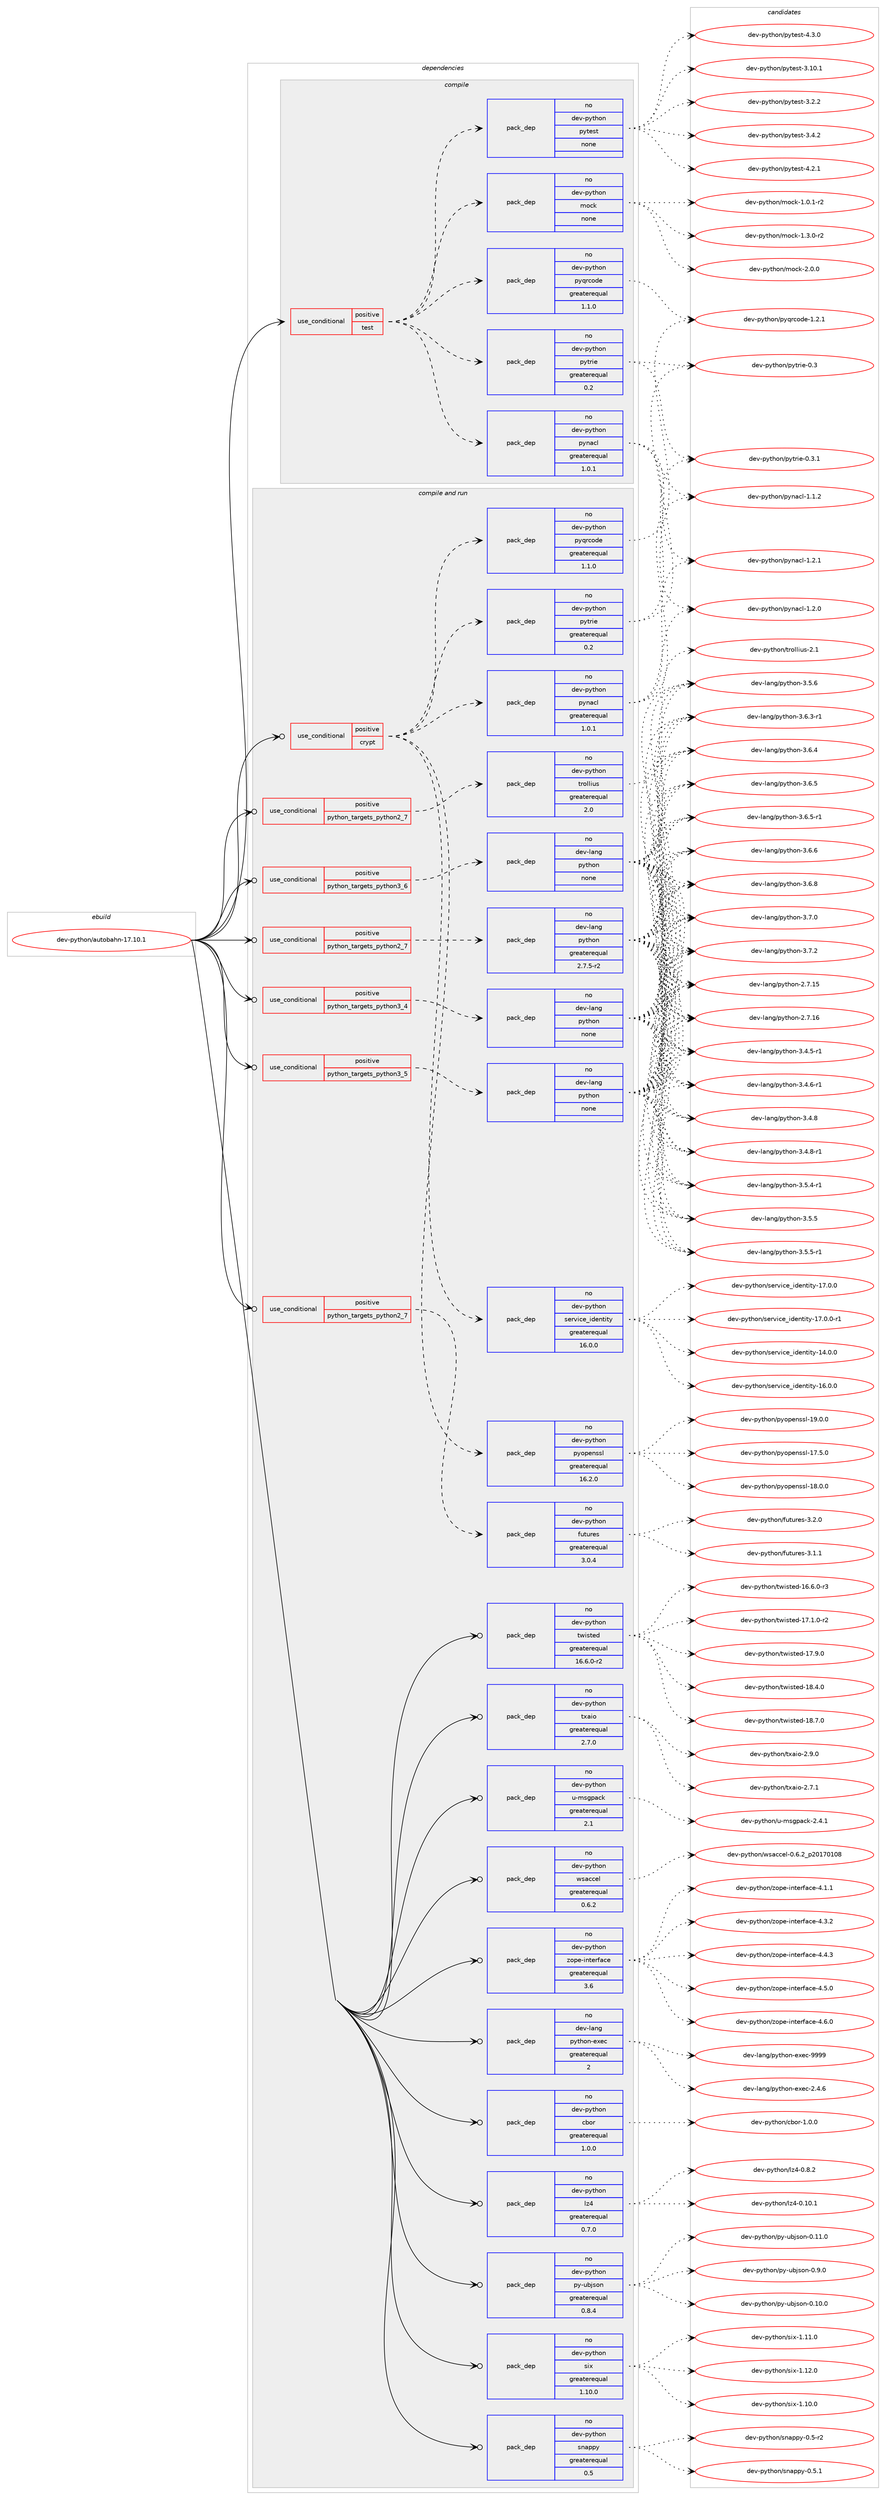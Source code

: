 digraph prolog {

# *************
# Graph options
# *************

newrank=true;
concentrate=true;
compound=true;
graph [rankdir=LR,fontname=Helvetica,fontsize=10,ranksep=1.5];#, ranksep=2.5, nodesep=0.2];
edge  [arrowhead=vee];
node  [fontname=Helvetica,fontsize=10];

# **********
# The ebuild
# **********

subgraph cluster_leftcol {
color=gray;
rank=same;
label=<<i>ebuild</i>>;
id [label="dev-python/autobahn-17.10.1", color=red, width=4, href="../dev-python/autobahn-17.10.1.svg"];
}

# ****************
# The dependencies
# ****************

subgraph cluster_midcol {
color=gray;
label=<<i>dependencies</i>>;
subgraph cluster_compile {
fillcolor="#eeeeee";
style=filled;
label=<<i>compile</i>>;
subgraph cond371247 {
dependency1399685 [label=<<TABLE BORDER="0" CELLBORDER="1" CELLSPACING="0" CELLPADDING="4"><TR><TD ROWSPAN="3" CELLPADDING="10">use_conditional</TD></TR><TR><TD>positive</TD></TR><TR><TD>test</TD></TR></TABLE>>, shape=none, color=red];
subgraph pack1005212 {
dependency1399686 [label=<<TABLE BORDER="0" CELLBORDER="1" CELLSPACING="0" CELLPADDING="4" WIDTH="220"><TR><TD ROWSPAN="6" CELLPADDING="30">pack_dep</TD></TR><TR><TD WIDTH="110">no</TD></TR><TR><TD>dev-python</TD></TR><TR><TD>mock</TD></TR><TR><TD>none</TD></TR><TR><TD></TD></TR></TABLE>>, shape=none, color=blue];
}
dependency1399685:e -> dependency1399686:w [weight=20,style="dashed",arrowhead="vee"];
subgraph pack1005213 {
dependency1399687 [label=<<TABLE BORDER="0" CELLBORDER="1" CELLSPACING="0" CELLPADDING="4" WIDTH="220"><TR><TD ROWSPAN="6" CELLPADDING="30">pack_dep</TD></TR><TR><TD WIDTH="110">no</TD></TR><TR><TD>dev-python</TD></TR><TR><TD>pytest</TD></TR><TR><TD>none</TD></TR><TR><TD></TD></TR></TABLE>>, shape=none, color=blue];
}
dependency1399685:e -> dependency1399687:w [weight=20,style="dashed",arrowhead="vee"];
subgraph pack1005214 {
dependency1399688 [label=<<TABLE BORDER="0" CELLBORDER="1" CELLSPACING="0" CELLPADDING="4" WIDTH="220"><TR><TD ROWSPAN="6" CELLPADDING="30">pack_dep</TD></TR><TR><TD WIDTH="110">no</TD></TR><TR><TD>dev-python</TD></TR><TR><TD>pynacl</TD></TR><TR><TD>greaterequal</TD></TR><TR><TD>1.0.1</TD></TR></TABLE>>, shape=none, color=blue];
}
dependency1399685:e -> dependency1399688:w [weight=20,style="dashed",arrowhead="vee"];
subgraph pack1005215 {
dependency1399689 [label=<<TABLE BORDER="0" CELLBORDER="1" CELLSPACING="0" CELLPADDING="4" WIDTH="220"><TR><TD ROWSPAN="6" CELLPADDING="30">pack_dep</TD></TR><TR><TD WIDTH="110">no</TD></TR><TR><TD>dev-python</TD></TR><TR><TD>pytrie</TD></TR><TR><TD>greaterequal</TD></TR><TR><TD>0.2</TD></TR></TABLE>>, shape=none, color=blue];
}
dependency1399685:e -> dependency1399689:w [weight=20,style="dashed",arrowhead="vee"];
subgraph pack1005216 {
dependency1399690 [label=<<TABLE BORDER="0" CELLBORDER="1" CELLSPACING="0" CELLPADDING="4" WIDTH="220"><TR><TD ROWSPAN="6" CELLPADDING="30">pack_dep</TD></TR><TR><TD WIDTH="110">no</TD></TR><TR><TD>dev-python</TD></TR><TR><TD>pyqrcode</TD></TR><TR><TD>greaterequal</TD></TR><TR><TD>1.1.0</TD></TR></TABLE>>, shape=none, color=blue];
}
dependency1399685:e -> dependency1399690:w [weight=20,style="dashed",arrowhead="vee"];
}
id:e -> dependency1399685:w [weight=20,style="solid",arrowhead="vee"];
}
subgraph cluster_compileandrun {
fillcolor="#eeeeee";
style=filled;
label=<<i>compile and run</i>>;
subgraph cond371248 {
dependency1399691 [label=<<TABLE BORDER="0" CELLBORDER="1" CELLSPACING="0" CELLPADDING="4"><TR><TD ROWSPAN="3" CELLPADDING="10">use_conditional</TD></TR><TR><TD>positive</TD></TR><TR><TD>crypt</TD></TR></TABLE>>, shape=none, color=red];
subgraph pack1005217 {
dependency1399692 [label=<<TABLE BORDER="0" CELLBORDER="1" CELLSPACING="0" CELLPADDING="4" WIDTH="220"><TR><TD ROWSPAN="6" CELLPADDING="30">pack_dep</TD></TR><TR><TD WIDTH="110">no</TD></TR><TR><TD>dev-python</TD></TR><TR><TD>pyopenssl</TD></TR><TR><TD>greaterequal</TD></TR><TR><TD>16.2.0</TD></TR></TABLE>>, shape=none, color=blue];
}
dependency1399691:e -> dependency1399692:w [weight=20,style="dashed",arrowhead="vee"];
subgraph pack1005218 {
dependency1399693 [label=<<TABLE BORDER="0" CELLBORDER="1" CELLSPACING="0" CELLPADDING="4" WIDTH="220"><TR><TD ROWSPAN="6" CELLPADDING="30">pack_dep</TD></TR><TR><TD WIDTH="110">no</TD></TR><TR><TD>dev-python</TD></TR><TR><TD>pynacl</TD></TR><TR><TD>greaterequal</TD></TR><TR><TD>1.0.1</TD></TR></TABLE>>, shape=none, color=blue];
}
dependency1399691:e -> dependency1399693:w [weight=20,style="dashed",arrowhead="vee"];
subgraph pack1005219 {
dependency1399694 [label=<<TABLE BORDER="0" CELLBORDER="1" CELLSPACING="0" CELLPADDING="4" WIDTH="220"><TR><TD ROWSPAN="6" CELLPADDING="30">pack_dep</TD></TR><TR><TD WIDTH="110">no</TD></TR><TR><TD>dev-python</TD></TR><TR><TD>pytrie</TD></TR><TR><TD>greaterequal</TD></TR><TR><TD>0.2</TD></TR></TABLE>>, shape=none, color=blue];
}
dependency1399691:e -> dependency1399694:w [weight=20,style="dashed",arrowhead="vee"];
subgraph pack1005220 {
dependency1399695 [label=<<TABLE BORDER="0" CELLBORDER="1" CELLSPACING="0" CELLPADDING="4" WIDTH="220"><TR><TD ROWSPAN="6" CELLPADDING="30">pack_dep</TD></TR><TR><TD WIDTH="110">no</TD></TR><TR><TD>dev-python</TD></TR><TR><TD>pyqrcode</TD></TR><TR><TD>greaterequal</TD></TR><TR><TD>1.1.0</TD></TR></TABLE>>, shape=none, color=blue];
}
dependency1399691:e -> dependency1399695:w [weight=20,style="dashed",arrowhead="vee"];
subgraph pack1005221 {
dependency1399696 [label=<<TABLE BORDER="0" CELLBORDER="1" CELLSPACING="0" CELLPADDING="4" WIDTH="220"><TR><TD ROWSPAN="6" CELLPADDING="30">pack_dep</TD></TR><TR><TD WIDTH="110">no</TD></TR><TR><TD>dev-python</TD></TR><TR><TD>service_identity</TD></TR><TR><TD>greaterequal</TD></TR><TR><TD>16.0.0</TD></TR></TABLE>>, shape=none, color=blue];
}
dependency1399691:e -> dependency1399696:w [weight=20,style="dashed",arrowhead="vee"];
}
id:e -> dependency1399691:w [weight=20,style="solid",arrowhead="odotvee"];
subgraph cond371249 {
dependency1399697 [label=<<TABLE BORDER="0" CELLBORDER="1" CELLSPACING="0" CELLPADDING="4"><TR><TD ROWSPAN="3" CELLPADDING="10">use_conditional</TD></TR><TR><TD>positive</TD></TR><TR><TD>python_targets_python2_7</TD></TR></TABLE>>, shape=none, color=red];
subgraph pack1005222 {
dependency1399698 [label=<<TABLE BORDER="0" CELLBORDER="1" CELLSPACING="0" CELLPADDING="4" WIDTH="220"><TR><TD ROWSPAN="6" CELLPADDING="30">pack_dep</TD></TR><TR><TD WIDTH="110">no</TD></TR><TR><TD>dev-lang</TD></TR><TR><TD>python</TD></TR><TR><TD>greaterequal</TD></TR><TR><TD>2.7.5-r2</TD></TR></TABLE>>, shape=none, color=blue];
}
dependency1399697:e -> dependency1399698:w [weight=20,style="dashed",arrowhead="vee"];
}
id:e -> dependency1399697:w [weight=20,style="solid",arrowhead="odotvee"];
subgraph cond371250 {
dependency1399699 [label=<<TABLE BORDER="0" CELLBORDER="1" CELLSPACING="0" CELLPADDING="4"><TR><TD ROWSPAN="3" CELLPADDING="10">use_conditional</TD></TR><TR><TD>positive</TD></TR><TR><TD>python_targets_python2_7</TD></TR></TABLE>>, shape=none, color=red];
subgraph pack1005223 {
dependency1399700 [label=<<TABLE BORDER="0" CELLBORDER="1" CELLSPACING="0" CELLPADDING="4" WIDTH="220"><TR><TD ROWSPAN="6" CELLPADDING="30">pack_dep</TD></TR><TR><TD WIDTH="110">no</TD></TR><TR><TD>dev-python</TD></TR><TR><TD>futures</TD></TR><TR><TD>greaterequal</TD></TR><TR><TD>3.0.4</TD></TR></TABLE>>, shape=none, color=blue];
}
dependency1399699:e -> dependency1399700:w [weight=20,style="dashed",arrowhead="vee"];
}
id:e -> dependency1399699:w [weight=20,style="solid",arrowhead="odotvee"];
subgraph cond371251 {
dependency1399701 [label=<<TABLE BORDER="0" CELLBORDER="1" CELLSPACING="0" CELLPADDING="4"><TR><TD ROWSPAN="3" CELLPADDING="10">use_conditional</TD></TR><TR><TD>positive</TD></TR><TR><TD>python_targets_python2_7</TD></TR></TABLE>>, shape=none, color=red];
subgraph pack1005224 {
dependency1399702 [label=<<TABLE BORDER="0" CELLBORDER="1" CELLSPACING="0" CELLPADDING="4" WIDTH="220"><TR><TD ROWSPAN="6" CELLPADDING="30">pack_dep</TD></TR><TR><TD WIDTH="110">no</TD></TR><TR><TD>dev-python</TD></TR><TR><TD>trollius</TD></TR><TR><TD>greaterequal</TD></TR><TR><TD>2.0</TD></TR></TABLE>>, shape=none, color=blue];
}
dependency1399701:e -> dependency1399702:w [weight=20,style="dashed",arrowhead="vee"];
}
id:e -> dependency1399701:w [weight=20,style="solid",arrowhead="odotvee"];
subgraph cond371252 {
dependency1399703 [label=<<TABLE BORDER="0" CELLBORDER="1" CELLSPACING="0" CELLPADDING="4"><TR><TD ROWSPAN="3" CELLPADDING="10">use_conditional</TD></TR><TR><TD>positive</TD></TR><TR><TD>python_targets_python3_4</TD></TR></TABLE>>, shape=none, color=red];
subgraph pack1005225 {
dependency1399704 [label=<<TABLE BORDER="0" CELLBORDER="1" CELLSPACING="0" CELLPADDING="4" WIDTH="220"><TR><TD ROWSPAN="6" CELLPADDING="30">pack_dep</TD></TR><TR><TD WIDTH="110">no</TD></TR><TR><TD>dev-lang</TD></TR><TR><TD>python</TD></TR><TR><TD>none</TD></TR><TR><TD></TD></TR></TABLE>>, shape=none, color=blue];
}
dependency1399703:e -> dependency1399704:w [weight=20,style="dashed",arrowhead="vee"];
}
id:e -> dependency1399703:w [weight=20,style="solid",arrowhead="odotvee"];
subgraph cond371253 {
dependency1399705 [label=<<TABLE BORDER="0" CELLBORDER="1" CELLSPACING="0" CELLPADDING="4"><TR><TD ROWSPAN="3" CELLPADDING="10">use_conditional</TD></TR><TR><TD>positive</TD></TR><TR><TD>python_targets_python3_5</TD></TR></TABLE>>, shape=none, color=red];
subgraph pack1005226 {
dependency1399706 [label=<<TABLE BORDER="0" CELLBORDER="1" CELLSPACING="0" CELLPADDING="4" WIDTH="220"><TR><TD ROWSPAN="6" CELLPADDING="30">pack_dep</TD></TR><TR><TD WIDTH="110">no</TD></TR><TR><TD>dev-lang</TD></TR><TR><TD>python</TD></TR><TR><TD>none</TD></TR><TR><TD></TD></TR></TABLE>>, shape=none, color=blue];
}
dependency1399705:e -> dependency1399706:w [weight=20,style="dashed",arrowhead="vee"];
}
id:e -> dependency1399705:w [weight=20,style="solid",arrowhead="odotvee"];
subgraph cond371254 {
dependency1399707 [label=<<TABLE BORDER="0" CELLBORDER="1" CELLSPACING="0" CELLPADDING="4"><TR><TD ROWSPAN="3" CELLPADDING="10">use_conditional</TD></TR><TR><TD>positive</TD></TR><TR><TD>python_targets_python3_6</TD></TR></TABLE>>, shape=none, color=red];
subgraph pack1005227 {
dependency1399708 [label=<<TABLE BORDER="0" CELLBORDER="1" CELLSPACING="0" CELLPADDING="4" WIDTH="220"><TR><TD ROWSPAN="6" CELLPADDING="30">pack_dep</TD></TR><TR><TD WIDTH="110">no</TD></TR><TR><TD>dev-lang</TD></TR><TR><TD>python</TD></TR><TR><TD>none</TD></TR><TR><TD></TD></TR></TABLE>>, shape=none, color=blue];
}
dependency1399707:e -> dependency1399708:w [weight=20,style="dashed",arrowhead="vee"];
}
id:e -> dependency1399707:w [weight=20,style="solid",arrowhead="odotvee"];
subgraph pack1005228 {
dependency1399709 [label=<<TABLE BORDER="0" CELLBORDER="1" CELLSPACING="0" CELLPADDING="4" WIDTH="220"><TR><TD ROWSPAN="6" CELLPADDING="30">pack_dep</TD></TR><TR><TD WIDTH="110">no</TD></TR><TR><TD>dev-lang</TD></TR><TR><TD>python-exec</TD></TR><TR><TD>greaterequal</TD></TR><TR><TD>2</TD></TR></TABLE>>, shape=none, color=blue];
}
id:e -> dependency1399709:w [weight=20,style="solid",arrowhead="odotvee"];
subgraph pack1005229 {
dependency1399710 [label=<<TABLE BORDER="0" CELLBORDER="1" CELLSPACING="0" CELLPADDING="4" WIDTH="220"><TR><TD ROWSPAN="6" CELLPADDING="30">pack_dep</TD></TR><TR><TD WIDTH="110">no</TD></TR><TR><TD>dev-python</TD></TR><TR><TD>cbor</TD></TR><TR><TD>greaterequal</TD></TR><TR><TD>1.0.0</TD></TR></TABLE>>, shape=none, color=blue];
}
id:e -> dependency1399710:w [weight=20,style="solid",arrowhead="odotvee"];
subgraph pack1005230 {
dependency1399711 [label=<<TABLE BORDER="0" CELLBORDER="1" CELLSPACING="0" CELLPADDING="4" WIDTH="220"><TR><TD ROWSPAN="6" CELLPADDING="30">pack_dep</TD></TR><TR><TD WIDTH="110">no</TD></TR><TR><TD>dev-python</TD></TR><TR><TD>lz4</TD></TR><TR><TD>greaterequal</TD></TR><TR><TD>0.7.0</TD></TR></TABLE>>, shape=none, color=blue];
}
id:e -> dependency1399711:w [weight=20,style="solid",arrowhead="odotvee"];
subgraph pack1005231 {
dependency1399712 [label=<<TABLE BORDER="0" CELLBORDER="1" CELLSPACING="0" CELLPADDING="4" WIDTH="220"><TR><TD ROWSPAN="6" CELLPADDING="30">pack_dep</TD></TR><TR><TD WIDTH="110">no</TD></TR><TR><TD>dev-python</TD></TR><TR><TD>py-ubjson</TD></TR><TR><TD>greaterequal</TD></TR><TR><TD>0.8.4</TD></TR></TABLE>>, shape=none, color=blue];
}
id:e -> dependency1399712:w [weight=20,style="solid",arrowhead="odotvee"];
subgraph pack1005232 {
dependency1399713 [label=<<TABLE BORDER="0" CELLBORDER="1" CELLSPACING="0" CELLPADDING="4" WIDTH="220"><TR><TD ROWSPAN="6" CELLPADDING="30">pack_dep</TD></TR><TR><TD WIDTH="110">no</TD></TR><TR><TD>dev-python</TD></TR><TR><TD>six</TD></TR><TR><TD>greaterequal</TD></TR><TR><TD>1.10.0</TD></TR></TABLE>>, shape=none, color=blue];
}
id:e -> dependency1399713:w [weight=20,style="solid",arrowhead="odotvee"];
subgraph pack1005233 {
dependency1399714 [label=<<TABLE BORDER="0" CELLBORDER="1" CELLSPACING="0" CELLPADDING="4" WIDTH="220"><TR><TD ROWSPAN="6" CELLPADDING="30">pack_dep</TD></TR><TR><TD WIDTH="110">no</TD></TR><TR><TD>dev-python</TD></TR><TR><TD>snappy</TD></TR><TR><TD>greaterequal</TD></TR><TR><TD>0.5</TD></TR></TABLE>>, shape=none, color=blue];
}
id:e -> dependency1399714:w [weight=20,style="solid",arrowhead="odotvee"];
subgraph pack1005234 {
dependency1399715 [label=<<TABLE BORDER="0" CELLBORDER="1" CELLSPACING="0" CELLPADDING="4" WIDTH="220"><TR><TD ROWSPAN="6" CELLPADDING="30">pack_dep</TD></TR><TR><TD WIDTH="110">no</TD></TR><TR><TD>dev-python</TD></TR><TR><TD>twisted</TD></TR><TR><TD>greaterequal</TD></TR><TR><TD>16.6.0-r2</TD></TR></TABLE>>, shape=none, color=blue];
}
id:e -> dependency1399715:w [weight=20,style="solid",arrowhead="odotvee"];
subgraph pack1005235 {
dependency1399716 [label=<<TABLE BORDER="0" CELLBORDER="1" CELLSPACING="0" CELLPADDING="4" WIDTH="220"><TR><TD ROWSPAN="6" CELLPADDING="30">pack_dep</TD></TR><TR><TD WIDTH="110">no</TD></TR><TR><TD>dev-python</TD></TR><TR><TD>txaio</TD></TR><TR><TD>greaterequal</TD></TR><TR><TD>2.7.0</TD></TR></TABLE>>, shape=none, color=blue];
}
id:e -> dependency1399716:w [weight=20,style="solid",arrowhead="odotvee"];
subgraph pack1005236 {
dependency1399717 [label=<<TABLE BORDER="0" CELLBORDER="1" CELLSPACING="0" CELLPADDING="4" WIDTH="220"><TR><TD ROWSPAN="6" CELLPADDING="30">pack_dep</TD></TR><TR><TD WIDTH="110">no</TD></TR><TR><TD>dev-python</TD></TR><TR><TD>u-msgpack</TD></TR><TR><TD>greaterequal</TD></TR><TR><TD>2.1</TD></TR></TABLE>>, shape=none, color=blue];
}
id:e -> dependency1399717:w [weight=20,style="solid",arrowhead="odotvee"];
subgraph pack1005237 {
dependency1399718 [label=<<TABLE BORDER="0" CELLBORDER="1" CELLSPACING="0" CELLPADDING="4" WIDTH="220"><TR><TD ROWSPAN="6" CELLPADDING="30">pack_dep</TD></TR><TR><TD WIDTH="110">no</TD></TR><TR><TD>dev-python</TD></TR><TR><TD>wsaccel</TD></TR><TR><TD>greaterequal</TD></TR><TR><TD>0.6.2</TD></TR></TABLE>>, shape=none, color=blue];
}
id:e -> dependency1399718:w [weight=20,style="solid",arrowhead="odotvee"];
subgraph pack1005238 {
dependency1399719 [label=<<TABLE BORDER="0" CELLBORDER="1" CELLSPACING="0" CELLPADDING="4" WIDTH="220"><TR><TD ROWSPAN="6" CELLPADDING="30">pack_dep</TD></TR><TR><TD WIDTH="110">no</TD></TR><TR><TD>dev-python</TD></TR><TR><TD>zope-interface</TD></TR><TR><TD>greaterequal</TD></TR><TR><TD>3.6</TD></TR></TABLE>>, shape=none, color=blue];
}
id:e -> dependency1399719:w [weight=20,style="solid",arrowhead="odotvee"];
}
subgraph cluster_run {
fillcolor="#eeeeee";
style=filled;
label=<<i>run</i>>;
}
}

# **************
# The candidates
# **************

subgraph cluster_choices {
rank=same;
color=gray;
label=<<i>candidates</i>>;

subgraph choice1005212 {
color=black;
nodesep=1;
choice1001011184511212111610411111047109111991074549464846494511450 [label="dev-python/mock-1.0.1-r2", color=red, width=4,href="../dev-python/mock-1.0.1-r2.svg"];
choice1001011184511212111610411111047109111991074549465146484511450 [label="dev-python/mock-1.3.0-r2", color=red, width=4,href="../dev-python/mock-1.3.0-r2.svg"];
choice100101118451121211161041111104710911199107455046484648 [label="dev-python/mock-2.0.0", color=red, width=4,href="../dev-python/mock-2.0.0.svg"];
dependency1399686:e -> choice1001011184511212111610411111047109111991074549464846494511450:w [style=dotted,weight="100"];
dependency1399686:e -> choice1001011184511212111610411111047109111991074549465146484511450:w [style=dotted,weight="100"];
dependency1399686:e -> choice100101118451121211161041111104710911199107455046484648:w [style=dotted,weight="100"];
}
subgraph choice1005213 {
color=black;
nodesep=1;
choice100101118451121211161041111104711212111610111511645514649484649 [label="dev-python/pytest-3.10.1", color=red, width=4,href="../dev-python/pytest-3.10.1.svg"];
choice1001011184511212111610411111047112121116101115116455146504650 [label="dev-python/pytest-3.2.2", color=red, width=4,href="../dev-python/pytest-3.2.2.svg"];
choice1001011184511212111610411111047112121116101115116455146524650 [label="dev-python/pytest-3.4.2", color=red, width=4,href="../dev-python/pytest-3.4.2.svg"];
choice1001011184511212111610411111047112121116101115116455246504649 [label="dev-python/pytest-4.2.1", color=red, width=4,href="../dev-python/pytest-4.2.1.svg"];
choice1001011184511212111610411111047112121116101115116455246514648 [label="dev-python/pytest-4.3.0", color=red, width=4,href="../dev-python/pytest-4.3.0.svg"];
dependency1399687:e -> choice100101118451121211161041111104711212111610111511645514649484649:w [style=dotted,weight="100"];
dependency1399687:e -> choice1001011184511212111610411111047112121116101115116455146504650:w [style=dotted,weight="100"];
dependency1399687:e -> choice1001011184511212111610411111047112121116101115116455146524650:w [style=dotted,weight="100"];
dependency1399687:e -> choice1001011184511212111610411111047112121116101115116455246504649:w [style=dotted,weight="100"];
dependency1399687:e -> choice1001011184511212111610411111047112121116101115116455246514648:w [style=dotted,weight="100"];
}
subgraph choice1005214 {
color=black;
nodesep=1;
choice10010111845112121116104111110471121211109799108454946494650 [label="dev-python/pynacl-1.1.2", color=red, width=4,href="../dev-python/pynacl-1.1.2.svg"];
choice10010111845112121116104111110471121211109799108454946504648 [label="dev-python/pynacl-1.2.0", color=red, width=4,href="../dev-python/pynacl-1.2.0.svg"];
choice10010111845112121116104111110471121211109799108454946504649 [label="dev-python/pynacl-1.2.1", color=red, width=4,href="../dev-python/pynacl-1.2.1.svg"];
dependency1399688:e -> choice10010111845112121116104111110471121211109799108454946494650:w [style=dotted,weight="100"];
dependency1399688:e -> choice10010111845112121116104111110471121211109799108454946504648:w [style=dotted,weight="100"];
dependency1399688:e -> choice10010111845112121116104111110471121211109799108454946504649:w [style=dotted,weight="100"];
}
subgraph choice1005215 {
color=black;
nodesep=1;
choice100101118451121211161041111104711212111611410510145484651 [label="dev-python/pytrie-0.3", color=red, width=4,href="../dev-python/pytrie-0.3.svg"];
choice1001011184511212111610411111047112121116114105101454846514649 [label="dev-python/pytrie-0.3.1", color=red, width=4,href="../dev-python/pytrie-0.3.1.svg"];
dependency1399689:e -> choice100101118451121211161041111104711212111611410510145484651:w [style=dotted,weight="100"];
dependency1399689:e -> choice1001011184511212111610411111047112121116114105101454846514649:w [style=dotted,weight="100"];
}
subgraph choice1005216 {
color=black;
nodesep=1;
choice100101118451121211161041111104711212111311499111100101454946504649 [label="dev-python/pyqrcode-1.2.1", color=red, width=4,href="../dev-python/pyqrcode-1.2.1.svg"];
dependency1399690:e -> choice100101118451121211161041111104711212111311499111100101454946504649:w [style=dotted,weight="100"];
}
subgraph choice1005217 {
color=black;
nodesep=1;
choice100101118451121211161041111104711212111111210111011511510845495546534648 [label="dev-python/pyopenssl-17.5.0", color=red, width=4,href="../dev-python/pyopenssl-17.5.0.svg"];
choice100101118451121211161041111104711212111111210111011511510845495646484648 [label="dev-python/pyopenssl-18.0.0", color=red, width=4,href="../dev-python/pyopenssl-18.0.0.svg"];
choice100101118451121211161041111104711212111111210111011511510845495746484648 [label="dev-python/pyopenssl-19.0.0", color=red, width=4,href="../dev-python/pyopenssl-19.0.0.svg"];
dependency1399692:e -> choice100101118451121211161041111104711212111111210111011511510845495546534648:w [style=dotted,weight="100"];
dependency1399692:e -> choice100101118451121211161041111104711212111111210111011511510845495646484648:w [style=dotted,weight="100"];
dependency1399692:e -> choice100101118451121211161041111104711212111111210111011511510845495746484648:w [style=dotted,weight="100"];
}
subgraph choice1005218 {
color=black;
nodesep=1;
choice10010111845112121116104111110471121211109799108454946494650 [label="dev-python/pynacl-1.1.2", color=red, width=4,href="../dev-python/pynacl-1.1.2.svg"];
choice10010111845112121116104111110471121211109799108454946504648 [label="dev-python/pynacl-1.2.0", color=red, width=4,href="../dev-python/pynacl-1.2.0.svg"];
choice10010111845112121116104111110471121211109799108454946504649 [label="dev-python/pynacl-1.2.1", color=red, width=4,href="../dev-python/pynacl-1.2.1.svg"];
dependency1399693:e -> choice10010111845112121116104111110471121211109799108454946494650:w [style=dotted,weight="100"];
dependency1399693:e -> choice10010111845112121116104111110471121211109799108454946504648:w [style=dotted,weight="100"];
dependency1399693:e -> choice10010111845112121116104111110471121211109799108454946504649:w [style=dotted,weight="100"];
}
subgraph choice1005219 {
color=black;
nodesep=1;
choice100101118451121211161041111104711212111611410510145484651 [label="dev-python/pytrie-0.3", color=red, width=4,href="../dev-python/pytrie-0.3.svg"];
choice1001011184511212111610411111047112121116114105101454846514649 [label="dev-python/pytrie-0.3.1", color=red, width=4,href="../dev-python/pytrie-0.3.1.svg"];
dependency1399694:e -> choice100101118451121211161041111104711212111611410510145484651:w [style=dotted,weight="100"];
dependency1399694:e -> choice1001011184511212111610411111047112121116114105101454846514649:w [style=dotted,weight="100"];
}
subgraph choice1005220 {
color=black;
nodesep=1;
choice100101118451121211161041111104711212111311499111100101454946504649 [label="dev-python/pyqrcode-1.2.1", color=red, width=4,href="../dev-python/pyqrcode-1.2.1.svg"];
dependency1399695:e -> choice100101118451121211161041111104711212111311499111100101454946504649:w [style=dotted,weight="100"];
}
subgraph choice1005221 {
color=black;
nodesep=1;
choice1001011184511212111610411111047115101114118105991019510510010111011610511612145495246484648 [label="dev-python/service_identity-14.0.0", color=red, width=4,href="../dev-python/service_identity-14.0.0.svg"];
choice1001011184511212111610411111047115101114118105991019510510010111011610511612145495446484648 [label="dev-python/service_identity-16.0.0", color=red, width=4,href="../dev-python/service_identity-16.0.0.svg"];
choice1001011184511212111610411111047115101114118105991019510510010111011610511612145495546484648 [label="dev-python/service_identity-17.0.0", color=red, width=4,href="../dev-python/service_identity-17.0.0.svg"];
choice10010111845112121116104111110471151011141181059910195105100101110116105116121454955464846484511449 [label="dev-python/service_identity-17.0.0-r1", color=red, width=4,href="../dev-python/service_identity-17.0.0-r1.svg"];
dependency1399696:e -> choice1001011184511212111610411111047115101114118105991019510510010111011610511612145495246484648:w [style=dotted,weight="100"];
dependency1399696:e -> choice1001011184511212111610411111047115101114118105991019510510010111011610511612145495446484648:w [style=dotted,weight="100"];
dependency1399696:e -> choice1001011184511212111610411111047115101114118105991019510510010111011610511612145495546484648:w [style=dotted,weight="100"];
dependency1399696:e -> choice10010111845112121116104111110471151011141181059910195105100101110116105116121454955464846484511449:w [style=dotted,weight="100"];
}
subgraph choice1005222 {
color=black;
nodesep=1;
choice10010111845108971101034711212111610411111045504655464953 [label="dev-lang/python-2.7.15", color=red, width=4,href="../dev-lang/python-2.7.15.svg"];
choice10010111845108971101034711212111610411111045504655464954 [label="dev-lang/python-2.7.16", color=red, width=4,href="../dev-lang/python-2.7.16.svg"];
choice1001011184510897110103471121211161041111104551465246534511449 [label="dev-lang/python-3.4.5-r1", color=red, width=4,href="../dev-lang/python-3.4.5-r1.svg"];
choice1001011184510897110103471121211161041111104551465246544511449 [label="dev-lang/python-3.4.6-r1", color=red, width=4,href="../dev-lang/python-3.4.6-r1.svg"];
choice100101118451089711010347112121116104111110455146524656 [label="dev-lang/python-3.4.8", color=red, width=4,href="../dev-lang/python-3.4.8.svg"];
choice1001011184510897110103471121211161041111104551465246564511449 [label="dev-lang/python-3.4.8-r1", color=red, width=4,href="../dev-lang/python-3.4.8-r1.svg"];
choice1001011184510897110103471121211161041111104551465346524511449 [label="dev-lang/python-3.5.4-r1", color=red, width=4,href="../dev-lang/python-3.5.4-r1.svg"];
choice100101118451089711010347112121116104111110455146534653 [label="dev-lang/python-3.5.5", color=red, width=4,href="../dev-lang/python-3.5.5.svg"];
choice1001011184510897110103471121211161041111104551465346534511449 [label="dev-lang/python-3.5.5-r1", color=red, width=4,href="../dev-lang/python-3.5.5-r1.svg"];
choice100101118451089711010347112121116104111110455146534654 [label="dev-lang/python-3.5.6", color=red, width=4,href="../dev-lang/python-3.5.6.svg"];
choice1001011184510897110103471121211161041111104551465446514511449 [label="dev-lang/python-3.6.3-r1", color=red, width=4,href="../dev-lang/python-3.6.3-r1.svg"];
choice100101118451089711010347112121116104111110455146544652 [label="dev-lang/python-3.6.4", color=red, width=4,href="../dev-lang/python-3.6.4.svg"];
choice100101118451089711010347112121116104111110455146544653 [label="dev-lang/python-3.6.5", color=red, width=4,href="../dev-lang/python-3.6.5.svg"];
choice1001011184510897110103471121211161041111104551465446534511449 [label="dev-lang/python-3.6.5-r1", color=red, width=4,href="../dev-lang/python-3.6.5-r1.svg"];
choice100101118451089711010347112121116104111110455146544654 [label="dev-lang/python-3.6.6", color=red, width=4,href="../dev-lang/python-3.6.6.svg"];
choice100101118451089711010347112121116104111110455146544656 [label="dev-lang/python-3.6.8", color=red, width=4,href="../dev-lang/python-3.6.8.svg"];
choice100101118451089711010347112121116104111110455146554648 [label="dev-lang/python-3.7.0", color=red, width=4,href="../dev-lang/python-3.7.0.svg"];
choice100101118451089711010347112121116104111110455146554650 [label="dev-lang/python-3.7.2", color=red, width=4,href="../dev-lang/python-3.7.2.svg"];
dependency1399698:e -> choice10010111845108971101034711212111610411111045504655464953:w [style=dotted,weight="100"];
dependency1399698:e -> choice10010111845108971101034711212111610411111045504655464954:w [style=dotted,weight="100"];
dependency1399698:e -> choice1001011184510897110103471121211161041111104551465246534511449:w [style=dotted,weight="100"];
dependency1399698:e -> choice1001011184510897110103471121211161041111104551465246544511449:w [style=dotted,weight="100"];
dependency1399698:e -> choice100101118451089711010347112121116104111110455146524656:w [style=dotted,weight="100"];
dependency1399698:e -> choice1001011184510897110103471121211161041111104551465246564511449:w [style=dotted,weight="100"];
dependency1399698:e -> choice1001011184510897110103471121211161041111104551465346524511449:w [style=dotted,weight="100"];
dependency1399698:e -> choice100101118451089711010347112121116104111110455146534653:w [style=dotted,weight="100"];
dependency1399698:e -> choice1001011184510897110103471121211161041111104551465346534511449:w [style=dotted,weight="100"];
dependency1399698:e -> choice100101118451089711010347112121116104111110455146534654:w [style=dotted,weight="100"];
dependency1399698:e -> choice1001011184510897110103471121211161041111104551465446514511449:w [style=dotted,weight="100"];
dependency1399698:e -> choice100101118451089711010347112121116104111110455146544652:w [style=dotted,weight="100"];
dependency1399698:e -> choice100101118451089711010347112121116104111110455146544653:w [style=dotted,weight="100"];
dependency1399698:e -> choice1001011184510897110103471121211161041111104551465446534511449:w [style=dotted,weight="100"];
dependency1399698:e -> choice100101118451089711010347112121116104111110455146544654:w [style=dotted,weight="100"];
dependency1399698:e -> choice100101118451089711010347112121116104111110455146544656:w [style=dotted,weight="100"];
dependency1399698:e -> choice100101118451089711010347112121116104111110455146554648:w [style=dotted,weight="100"];
dependency1399698:e -> choice100101118451089711010347112121116104111110455146554650:w [style=dotted,weight="100"];
}
subgraph choice1005223 {
color=black;
nodesep=1;
choice1001011184511212111610411111047102117116117114101115455146494649 [label="dev-python/futures-3.1.1", color=red, width=4,href="../dev-python/futures-3.1.1.svg"];
choice1001011184511212111610411111047102117116117114101115455146504648 [label="dev-python/futures-3.2.0", color=red, width=4,href="../dev-python/futures-3.2.0.svg"];
dependency1399700:e -> choice1001011184511212111610411111047102117116117114101115455146494649:w [style=dotted,weight="100"];
dependency1399700:e -> choice1001011184511212111610411111047102117116117114101115455146504648:w [style=dotted,weight="100"];
}
subgraph choice1005224 {
color=black;
nodesep=1;
choice100101118451121211161041111104711611411110810810511711545504649 [label="dev-python/trollius-2.1", color=red, width=4,href="../dev-python/trollius-2.1.svg"];
dependency1399702:e -> choice100101118451121211161041111104711611411110810810511711545504649:w [style=dotted,weight="100"];
}
subgraph choice1005225 {
color=black;
nodesep=1;
choice10010111845108971101034711212111610411111045504655464953 [label="dev-lang/python-2.7.15", color=red, width=4,href="../dev-lang/python-2.7.15.svg"];
choice10010111845108971101034711212111610411111045504655464954 [label="dev-lang/python-2.7.16", color=red, width=4,href="../dev-lang/python-2.7.16.svg"];
choice1001011184510897110103471121211161041111104551465246534511449 [label="dev-lang/python-3.4.5-r1", color=red, width=4,href="../dev-lang/python-3.4.5-r1.svg"];
choice1001011184510897110103471121211161041111104551465246544511449 [label="dev-lang/python-3.4.6-r1", color=red, width=4,href="../dev-lang/python-3.4.6-r1.svg"];
choice100101118451089711010347112121116104111110455146524656 [label="dev-lang/python-3.4.8", color=red, width=4,href="../dev-lang/python-3.4.8.svg"];
choice1001011184510897110103471121211161041111104551465246564511449 [label="dev-lang/python-3.4.8-r1", color=red, width=4,href="../dev-lang/python-3.4.8-r1.svg"];
choice1001011184510897110103471121211161041111104551465346524511449 [label="dev-lang/python-3.5.4-r1", color=red, width=4,href="../dev-lang/python-3.5.4-r1.svg"];
choice100101118451089711010347112121116104111110455146534653 [label="dev-lang/python-3.5.5", color=red, width=4,href="../dev-lang/python-3.5.5.svg"];
choice1001011184510897110103471121211161041111104551465346534511449 [label="dev-lang/python-3.5.5-r1", color=red, width=4,href="../dev-lang/python-3.5.5-r1.svg"];
choice100101118451089711010347112121116104111110455146534654 [label="dev-lang/python-3.5.6", color=red, width=4,href="../dev-lang/python-3.5.6.svg"];
choice1001011184510897110103471121211161041111104551465446514511449 [label="dev-lang/python-3.6.3-r1", color=red, width=4,href="../dev-lang/python-3.6.3-r1.svg"];
choice100101118451089711010347112121116104111110455146544652 [label="dev-lang/python-3.6.4", color=red, width=4,href="../dev-lang/python-3.6.4.svg"];
choice100101118451089711010347112121116104111110455146544653 [label="dev-lang/python-3.6.5", color=red, width=4,href="../dev-lang/python-3.6.5.svg"];
choice1001011184510897110103471121211161041111104551465446534511449 [label="dev-lang/python-3.6.5-r1", color=red, width=4,href="../dev-lang/python-3.6.5-r1.svg"];
choice100101118451089711010347112121116104111110455146544654 [label="dev-lang/python-3.6.6", color=red, width=4,href="../dev-lang/python-3.6.6.svg"];
choice100101118451089711010347112121116104111110455146544656 [label="dev-lang/python-3.6.8", color=red, width=4,href="../dev-lang/python-3.6.8.svg"];
choice100101118451089711010347112121116104111110455146554648 [label="dev-lang/python-3.7.0", color=red, width=4,href="../dev-lang/python-3.7.0.svg"];
choice100101118451089711010347112121116104111110455146554650 [label="dev-lang/python-3.7.2", color=red, width=4,href="../dev-lang/python-3.7.2.svg"];
dependency1399704:e -> choice10010111845108971101034711212111610411111045504655464953:w [style=dotted,weight="100"];
dependency1399704:e -> choice10010111845108971101034711212111610411111045504655464954:w [style=dotted,weight="100"];
dependency1399704:e -> choice1001011184510897110103471121211161041111104551465246534511449:w [style=dotted,weight="100"];
dependency1399704:e -> choice1001011184510897110103471121211161041111104551465246544511449:w [style=dotted,weight="100"];
dependency1399704:e -> choice100101118451089711010347112121116104111110455146524656:w [style=dotted,weight="100"];
dependency1399704:e -> choice1001011184510897110103471121211161041111104551465246564511449:w [style=dotted,weight="100"];
dependency1399704:e -> choice1001011184510897110103471121211161041111104551465346524511449:w [style=dotted,weight="100"];
dependency1399704:e -> choice100101118451089711010347112121116104111110455146534653:w [style=dotted,weight="100"];
dependency1399704:e -> choice1001011184510897110103471121211161041111104551465346534511449:w [style=dotted,weight="100"];
dependency1399704:e -> choice100101118451089711010347112121116104111110455146534654:w [style=dotted,weight="100"];
dependency1399704:e -> choice1001011184510897110103471121211161041111104551465446514511449:w [style=dotted,weight="100"];
dependency1399704:e -> choice100101118451089711010347112121116104111110455146544652:w [style=dotted,weight="100"];
dependency1399704:e -> choice100101118451089711010347112121116104111110455146544653:w [style=dotted,weight="100"];
dependency1399704:e -> choice1001011184510897110103471121211161041111104551465446534511449:w [style=dotted,weight="100"];
dependency1399704:e -> choice100101118451089711010347112121116104111110455146544654:w [style=dotted,weight="100"];
dependency1399704:e -> choice100101118451089711010347112121116104111110455146544656:w [style=dotted,weight="100"];
dependency1399704:e -> choice100101118451089711010347112121116104111110455146554648:w [style=dotted,weight="100"];
dependency1399704:e -> choice100101118451089711010347112121116104111110455146554650:w [style=dotted,weight="100"];
}
subgraph choice1005226 {
color=black;
nodesep=1;
choice10010111845108971101034711212111610411111045504655464953 [label="dev-lang/python-2.7.15", color=red, width=4,href="../dev-lang/python-2.7.15.svg"];
choice10010111845108971101034711212111610411111045504655464954 [label="dev-lang/python-2.7.16", color=red, width=4,href="../dev-lang/python-2.7.16.svg"];
choice1001011184510897110103471121211161041111104551465246534511449 [label="dev-lang/python-3.4.5-r1", color=red, width=4,href="../dev-lang/python-3.4.5-r1.svg"];
choice1001011184510897110103471121211161041111104551465246544511449 [label="dev-lang/python-3.4.6-r1", color=red, width=4,href="../dev-lang/python-3.4.6-r1.svg"];
choice100101118451089711010347112121116104111110455146524656 [label="dev-lang/python-3.4.8", color=red, width=4,href="../dev-lang/python-3.4.8.svg"];
choice1001011184510897110103471121211161041111104551465246564511449 [label="dev-lang/python-3.4.8-r1", color=red, width=4,href="../dev-lang/python-3.4.8-r1.svg"];
choice1001011184510897110103471121211161041111104551465346524511449 [label="dev-lang/python-3.5.4-r1", color=red, width=4,href="../dev-lang/python-3.5.4-r1.svg"];
choice100101118451089711010347112121116104111110455146534653 [label="dev-lang/python-3.5.5", color=red, width=4,href="../dev-lang/python-3.5.5.svg"];
choice1001011184510897110103471121211161041111104551465346534511449 [label="dev-lang/python-3.5.5-r1", color=red, width=4,href="../dev-lang/python-3.5.5-r1.svg"];
choice100101118451089711010347112121116104111110455146534654 [label="dev-lang/python-3.5.6", color=red, width=4,href="../dev-lang/python-3.5.6.svg"];
choice1001011184510897110103471121211161041111104551465446514511449 [label="dev-lang/python-3.6.3-r1", color=red, width=4,href="../dev-lang/python-3.6.3-r1.svg"];
choice100101118451089711010347112121116104111110455146544652 [label="dev-lang/python-3.6.4", color=red, width=4,href="../dev-lang/python-3.6.4.svg"];
choice100101118451089711010347112121116104111110455146544653 [label="dev-lang/python-3.6.5", color=red, width=4,href="../dev-lang/python-3.6.5.svg"];
choice1001011184510897110103471121211161041111104551465446534511449 [label="dev-lang/python-3.6.5-r1", color=red, width=4,href="../dev-lang/python-3.6.5-r1.svg"];
choice100101118451089711010347112121116104111110455146544654 [label="dev-lang/python-3.6.6", color=red, width=4,href="../dev-lang/python-3.6.6.svg"];
choice100101118451089711010347112121116104111110455146544656 [label="dev-lang/python-3.6.8", color=red, width=4,href="../dev-lang/python-3.6.8.svg"];
choice100101118451089711010347112121116104111110455146554648 [label="dev-lang/python-3.7.0", color=red, width=4,href="../dev-lang/python-3.7.0.svg"];
choice100101118451089711010347112121116104111110455146554650 [label="dev-lang/python-3.7.2", color=red, width=4,href="../dev-lang/python-3.7.2.svg"];
dependency1399706:e -> choice10010111845108971101034711212111610411111045504655464953:w [style=dotted,weight="100"];
dependency1399706:e -> choice10010111845108971101034711212111610411111045504655464954:w [style=dotted,weight="100"];
dependency1399706:e -> choice1001011184510897110103471121211161041111104551465246534511449:w [style=dotted,weight="100"];
dependency1399706:e -> choice1001011184510897110103471121211161041111104551465246544511449:w [style=dotted,weight="100"];
dependency1399706:e -> choice100101118451089711010347112121116104111110455146524656:w [style=dotted,weight="100"];
dependency1399706:e -> choice1001011184510897110103471121211161041111104551465246564511449:w [style=dotted,weight="100"];
dependency1399706:e -> choice1001011184510897110103471121211161041111104551465346524511449:w [style=dotted,weight="100"];
dependency1399706:e -> choice100101118451089711010347112121116104111110455146534653:w [style=dotted,weight="100"];
dependency1399706:e -> choice1001011184510897110103471121211161041111104551465346534511449:w [style=dotted,weight="100"];
dependency1399706:e -> choice100101118451089711010347112121116104111110455146534654:w [style=dotted,weight="100"];
dependency1399706:e -> choice1001011184510897110103471121211161041111104551465446514511449:w [style=dotted,weight="100"];
dependency1399706:e -> choice100101118451089711010347112121116104111110455146544652:w [style=dotted,weight="100"];
dependency1399706:e -> choice100101118451089711010347112121116104111110455146544653:w [style=dotted,weight="100"];
dependency1399706:e -> choice1001011184510897110103471121211161041111104551465446534511449:w [style=dotted,weight="100"];
dependency1399706:e -> choice100101118451089711010347112121116104111110455146544654:w [style=dotted,weight="100"];
dependency1399706:e -> choice100101118451089711010347112121116104111110455146544656:w [style=dotted,weight="100"];
dependency1399706:e -> choice100101118451089711010347112121116104111110455146554648:w [style=dotted,weight="100"];
dependency1399706:e -> choice100101118451089711010347112121116104111110455146554650:w [style=dotted,weight="100"];
}
subgraph choice1005227 {
color=black;
nodesep=1;
choice10010111845108971101034711212111610411111045504655464953 [label="dev-lang/python-2.7.15", color=red, width=4,href="../dev-lang/python-2.7.15.svg"];
choice10010111845108971101034711212111610411111045504655464954 [label="dev-lang/python-2.7.16", color=red, width=4,href="../dev-lang/python-2.7.16.svg"];
choice1001011184510897110103471121211161041111104551465246534511449 [label="dev-lang/python-3.4.5-r1", color=red, width=4,href="../dev-lang/python-3.4.5-r1.svg"];
choice1001011184510897110103471121211161041111104551465246544511449 [label="dev-lang/python-3.4.6-r1", color=red, width=4,href="../dev-lang/python-3.4.6-r1.svg"];
choice100101118451089711010347112121116104111110455146524656 [label="dev-lang/python-3.4.8", color=red, width=4,href="../dev-lang/python-3.4.8.svg"];
choice1001011184510897110103471121211161041111104551465246564511449 [label="dev-lang/python-3.4.8-r1", color=red, width=4,href="../dev-lang/python-3.4.8-r1.svg"];
choice1001011184510897110103471121211161041111104551465346524511449 [label="dev-lang/python-3.5.4-r1", color=red, width=4,href="../dev-lang/python-3.5.4-r1.svg"];
choice100101118451089711010347112121116104111110455146534653 [label="dev-lang/python-3.5.5", color=red, width=4,href="../dev-lang/python-3.5.5.svg"];
choice1001011184510897110103471121211161041111104551465346534511449 [label="dev-lang/python-3.5.5-r1", color=red, width=4,href="../dev-lang/python-3.5.5-r1.svg"];
choice100101118451089711010347112121116104111110455146534654 [label="dev-lang/python-3.5.6", color=red, width=4,href="../dev-lang/python-3.5.6.svg"];
choice1001011184510897110103471121211161041111104551465446514511449 [label="dev-lang/python-3.6.3-r1", color=red, width=4,href="../dev-lang/python-3.6.3-r1.svg"];
choice100101118451089711010347112121116104111110455146544652 [label="dev-lang/python-3.6.4", color=red, width=4,href="../dev-lang/python-3.6.4.svg"];
choice100101118451089711010347112121116104111110455146544653 [label="dev-lang/python-3.6.5", color=red, width=4,href="../dev-lang/python-3.6.5.svg"];
choice1001011184510897110103471121211161041111104551465446534511449 [label="dev-lang/python-3.6.5-r1", color=red, width=4,href="../dev-lang/python-3.6.5-r1.svg"];
choice100101118451089711010347112121116104111110455146544654 [label="dev-lang/python-3.6.6", color=red, width=4,href="../dev-lang/python-3.6.6.svg"];
choice100101118451089711010347112121116104111110455146544656 [label="dev-lang/python-3.6.8", color=red, width=4,href="../dev-lang/python-3.6.8.svg"];
choice100101118451089711010347112121116104111110455146554648 [label="dev-lang/python-3.7.0", color=red, width=4,href="../dev-lang/python-3.7.0.svg"];
choice100101118451089711010347112121116104111110455146554650 [label="dev-lang/python-3.7.2", color=red, width=4,href="../dev-lang/python-3.7.2.svg"];
dependency1399708:e -> choice10010111845108971101034711212111610411111045504655464953:w [style=dotted,weight="100"];
dependency1399708:e -> choice10010111845108971101034711212111610411111045504655464954:w [style=dotted,weight="100"];
dependency1399708:e -> choice1001011184510897110103471121211161041111104551465246534511449:w [style=dotted,weight="100"];
dependency1399708:e -> choice1001011184510897110103471121211161041111104551465246544511449:w [style=dotted,weight="100"];
dependency1399708:e -> choice100101118451089711010347112121116104111110455146524656:w [style=dotted,weight="100"];
dependency1399708:e -> choice1001011184510897110103471121211161041111104551465246564511449:w [style=dotted,weight="100"];
dependency1399708:e -> choice1001011184510897110103471121211161041111104551465346524511449:w [style=dotted,weight="100"];
dependency1399708:e -> choice100101118451089711010347112121116104111110455146534653:w [style=dotted,weight="100"];
dependency1399708:e -> choice1001011184510897110103471121211161041111104551465346534511449:w [style=dotted,weight="100"];
dependency1399708:e -> choice100101118451089711010347112121116104111110455146534654:w [style=dotted,weight="100"];
dependency1399708:e -> choice1001011184510897110103471121211161041111104551465446514511449:w [style=dotted,weight="100"];
dependency1399708:e -> choice100101118451089711010347112121116104111110455146544652:w [style=dotted,weight="100"];
dependency1399708:e -> choice100101118451089711010347112121116104111110455146544653:w [style=dotted,weight="100"];
dependency1399708:e -> choice1001011184510897110103471121211161041111104551465446534511449:w [style=dotted,weight="100"];
dependency1399708:e -> choice100101118451089711010347112121116104111110455146544654:w [style=dotted,weight="100"];
dependency1399708:e -> choice100101118451089711010347112121116104111110455146544656:w [style=dotted,weight="100"];
dependency1399708:e -> choice100101118451089711010347112121116104111110455146554648:w [style=dotted,weight="100"];
dependency1399708:e -> choice100101118451089711010347112121116104111110455146554650:w [style=dotted,weight="100"];
}
subgraph choice1005228 {
color=black;
nodesep=1;
choice1001011184510897110103471121211161041111104510112010199455046524654 [label="dev-lang/python-exec-2.4.6", color=red, width=4,href="../dev-lang/python-exec-2.4.6.svg"];
choice10010111845108971101034711212111610411111045101120101994557575757 [label="dev-lang/python-exec-9999", color=red, width=4,href="../dev-lang/python-exec-9999.svg"];
dependency1399709:e -> choice1001011184510897110103471121211161041111104510112010199455046524654:w [style=dotted,weight="100"];
dependency1399709:e -> choice10010111845108971101034711212111610411111045101120101994557575757:w [style=dotted,weight="100"];
}
subgraph choice1005229 {
color=black;
nodesep=1;
choice10010111845112121116104111110479998111114454946484648 [label="dev-python/cbor-1.0.0", color=red, width=4,href="../dev-python/cbor-1.0.0.svg"];
dependency1399710:e -> choice10010111845112121116104111110479998111114454946484648:w [style=dotted,weight="100"];
}
subgraph choice1005230 {
color=black;
nodesep=1;
choice10010111845112121116104111110471081225245484649484649 [label="dev-python/lz4-0.10.1", color=red, width=4,href="../dev-python/lz4-0.10.1.svg"];
choice100101118451121211161041111104710812252454846564650 [label="dev-python/lz4-0.8.2", color=red, width=4,href="../dev-python/lz4-0.8.2.svg"];
dependency1399711:e -> choice10010111845112121116104111110471081225245484649484649:w [style=dotted,weight="100"];
dependency1399711:e -> choice100101118451121211161041111104710812252454846564650:w [style=dotted,weight="100"];
}
subgraph choice1005231 {
color=black;
nodesep=1;
choice1001011184511212111610411111047112121451179810611511111045484649484648 [label="dev-python/py-ubjson-0.10.0", color=red, width=4,href="../dev-python/py-ubjson-0.10.0.svg"];
choice1001011184511212111610411111047112121451179810611511111045484649494648 [label="dev-python/py-ubjson-0.11.0", color=red, width=4,href="../dev-python/py-ubjson-0.11.0.svg"];
choice10010111845112121116104111110471121214511798106115111110454846574648 [label="dev-python/py-ubjson-0.9.0", color=red, width=4,href="../dev-python/py-ubjson-0.9.0.svg"];
dependency1399712:e -> choice1001011184511212111610411111047112121451179810611511111045484649484648:w [style=dotted,weight="100"];
dependency1399712:e -> choice1001011184511212111610411111047112121451179810611511111045484649494648:w [style=dotted,weight="100"];
dependency1399712:e -> choice10010111845112121116104111110471121214511798106115111110454846574648:w [style=dotted,weight="100"];
}
subgraph choice1005232 {
color=black;
nodesep=1;
choice100101118451121211161041111104711510512045494649484648 [label="dev-python/six-1.10.0", color=red, width=4,href="../dev-python/six-1.10.0.svg"];
choice100101118451121211161041111104711510512045494649494648 [label="dev-python/six-1.11.0", color=red, width=4,href="../dev-python/six-1.11.0.svg"];
choice100101118451121211161041111104711510512045494649504648 [label="dev-python/six-1.12.0", color=red, width=4,href="../dev-python/six-1.12.0.svg"];
dependency1399713:e -> choice100101118451121211161041111104711510512045494649484648:w [style=dotted,weight="100"];
dependency1399713:e -> choice100101118451121211161041111104711510512045494649494648:w [style=dotted,weight="100"];
dependency1399713:e -> choice100101118451121211161041111104711510512045494649504648:w [style=dotted,weight="100"];
}
subgraph choice1005233 {
color=black;
nodesep=1;
choice100101118451121211161041111104711511097112112121454846534511450 [label="dev-python/snappy-0.5-r2", color=red, width=4,href="../dev-python/snappy-0.5-r2.svg"];
choice100101118451121211161041111104711511097112112121454846534649 [label="dev-python/snappy-0.5.1", color=red, width=4,href="../dev-python/snappy-0.5.1.svg"];
dependency1399714:e -> choice100101118451121211161041111104711511097112112121454846534511450:w [style=dotted,weight="100"];
dependency1399714:e -> choice100101118451121211161041111104711511097112112121454846534649:w [style=dotted,weight="100"];
}
subgraph choice1005234 {
color=black;
nodesep=1;
choice1001011184511212111610411111047116119105115116101100454954465446484511451 [label="dev-python/twisted-16.6.0-r3", color=red, width=4,href="../dev-python/twisted-16.6.0-r3.svg"];
choice1001011184511212111610411111047116119105115116101100454955464946484511450 [label="dev-python/twisted-17.1.0-r2", color=red, width=4,href="../dev-python/twisted-17.1.0-r2.svg"];
choice100101118451121211161041111104711611910511511610110045495546574648 [label="dev-python/twisted-17.9.0", color=red, width=4,href="../dev-python/twisted-17.9.0.svg"];
choice100101118451121211161041111104711611910511511610110045495646524648 [label="dev-python/twisted-18.4.0", color=red, width=4,href="../dev-python/twisted-18.4.0.svg"];
choice100101118451121211161041111104711611910511511610110045495646554648 [label="dev-python/twisted-18.7.0", color=red, width=4,href="../dev-python/twisted-18.7.0.svg"];
dependency1399715:e -> choice1001011184511212111610411111047116119105115116101100454954465446484511451:w [style=dotted,weight="100"];
dependency1399715:e -> choice1001011184511212111610411111047116119105115116101100454955464946484511450:w [style=dotted,weight="100"];
dependency1399715:e -> choice100101118451121211161041111104711611910511511610110045495546574648:w [style=dotted,weight="100"];
dependency1399715:e -> choice100101118451121211161041111104711611910511511610110045495646524648:w [style=dotted,weight="100"];
dependency1399715:e -> choice100101118451121211161041111104711611910511511610110045495646554648:w [style=dotted,weight="100"];
}
subgraph choice1005235 {
color=black;
nodesep=1;
choice100101118451121211161041111104711612097105111455046554649 [label="dev-python/txaio-2.7.1", color=red, width=4,href="../dev-python/txaio-2.7.1.svg"];
choice100101118451121211161041111104711612097105111455046574648 [label="dev-python/txaio-2.9.0", color=red, width=4,href="../dev-python/txaio-2.9.0.svg"];
dependency1399716:e -> choice100101118451121211161041111104711612097105111455046554649:w [style=dotted,weight="100"];
dependency1399716:e -> choice100101118451121211161041111104711612097105111455046574648:w [style=dotted,weight="100"];
}
subgraph choice1005236 {
color=black;
nodesep=1;
choice1001011184511212111610411111047117451091151031129799107455046524649 [label="dev-python/u-msgpack-2.4.1", color=red, width=4,href="../dev-python/u-msgpack-2.4.1.svg"];
dependency1399717:e -> choice1001011184511212111610411111047117451091151031129799107455046524649:w [style=dotted,weight="100"];
}
subgraph choice1005237 {
color=black;
nodesep=1;
choice1001011184511212111610411111047119115979999101108454846544650951125048495548494856 [label="dev-python/wsaccel-0.6.2_p20170108", color=red, width=4,href="../dev-python/wsaccel-0.6.2_p20170108.svg"];
dependency1399718:e -> choice1001011184511212111610411111047119115979999101108454846544650951125048495548494856:w [style=dotted,weight="100"];
}
subgraph choice1005238 {
color=black;
nodesep=1;
choice1001011184511212111610411111047122111112101451051101161011141029799101455246494649 [label="dev-python/zope-interface-4.1.1", color=red, width=4,href="../dev-python/zope-interface-4.1.1.svg"];
choice1001011184511212111610411111047122111112101451051101161011141029799101455246514650 [label="dev-python/zope-interface-4.3.2", color=red, width=4,href="../dev-python/zope-interface-4.3.2.svg"];
choice1001011184511212111610411111047122111112101451051101161011141029799101455246524651 [label="dev-python/zope-interface-4.4.3", color=red, width=4,href="../dev-python/zope-interface-4.4.3.svg"];
choice1001011184511212111610411111047122111112101451051101161011141029799101455246534648 [label="dev-python/zope-interface-4.5.0", color=red, width=4,href="../dev-python/zope-interface-4.5.0.svg"];
choice1001011184511212111610411111047122111112101451051101161011141029799101455246544648 [label="dev-python/zope-interface-4.6.0", color=red, width=4,href="../dev-python/zope-interface-4.6.0.svg"];
dependency1399719:e -> choice1001011184511212111610411111047122111112101451051101161011141029799101455246494649:w [style=dotted,weight="100"];
dependency1399719:e -> choice1001011184511212111610411111047122111112101451051101161011141029799101455246514650:w [style=dotted,weight="100"];
dependency1399719:e -> choice1001011184511212111610411111047122111112101451051101161011141029799101455246524651:w [style=dotted,weight="100"];
dependency1399719:e -> choice1001011184511212111610411111047122111112101451051101161011141029799101455246534648:w [style=dotted,weight="100"];
dependency1399719:e -> choice1001011184511212111610411111047122111112101451051101161011141029799101455246544648:w [style=dotted,weight="100"];
}
}

}
